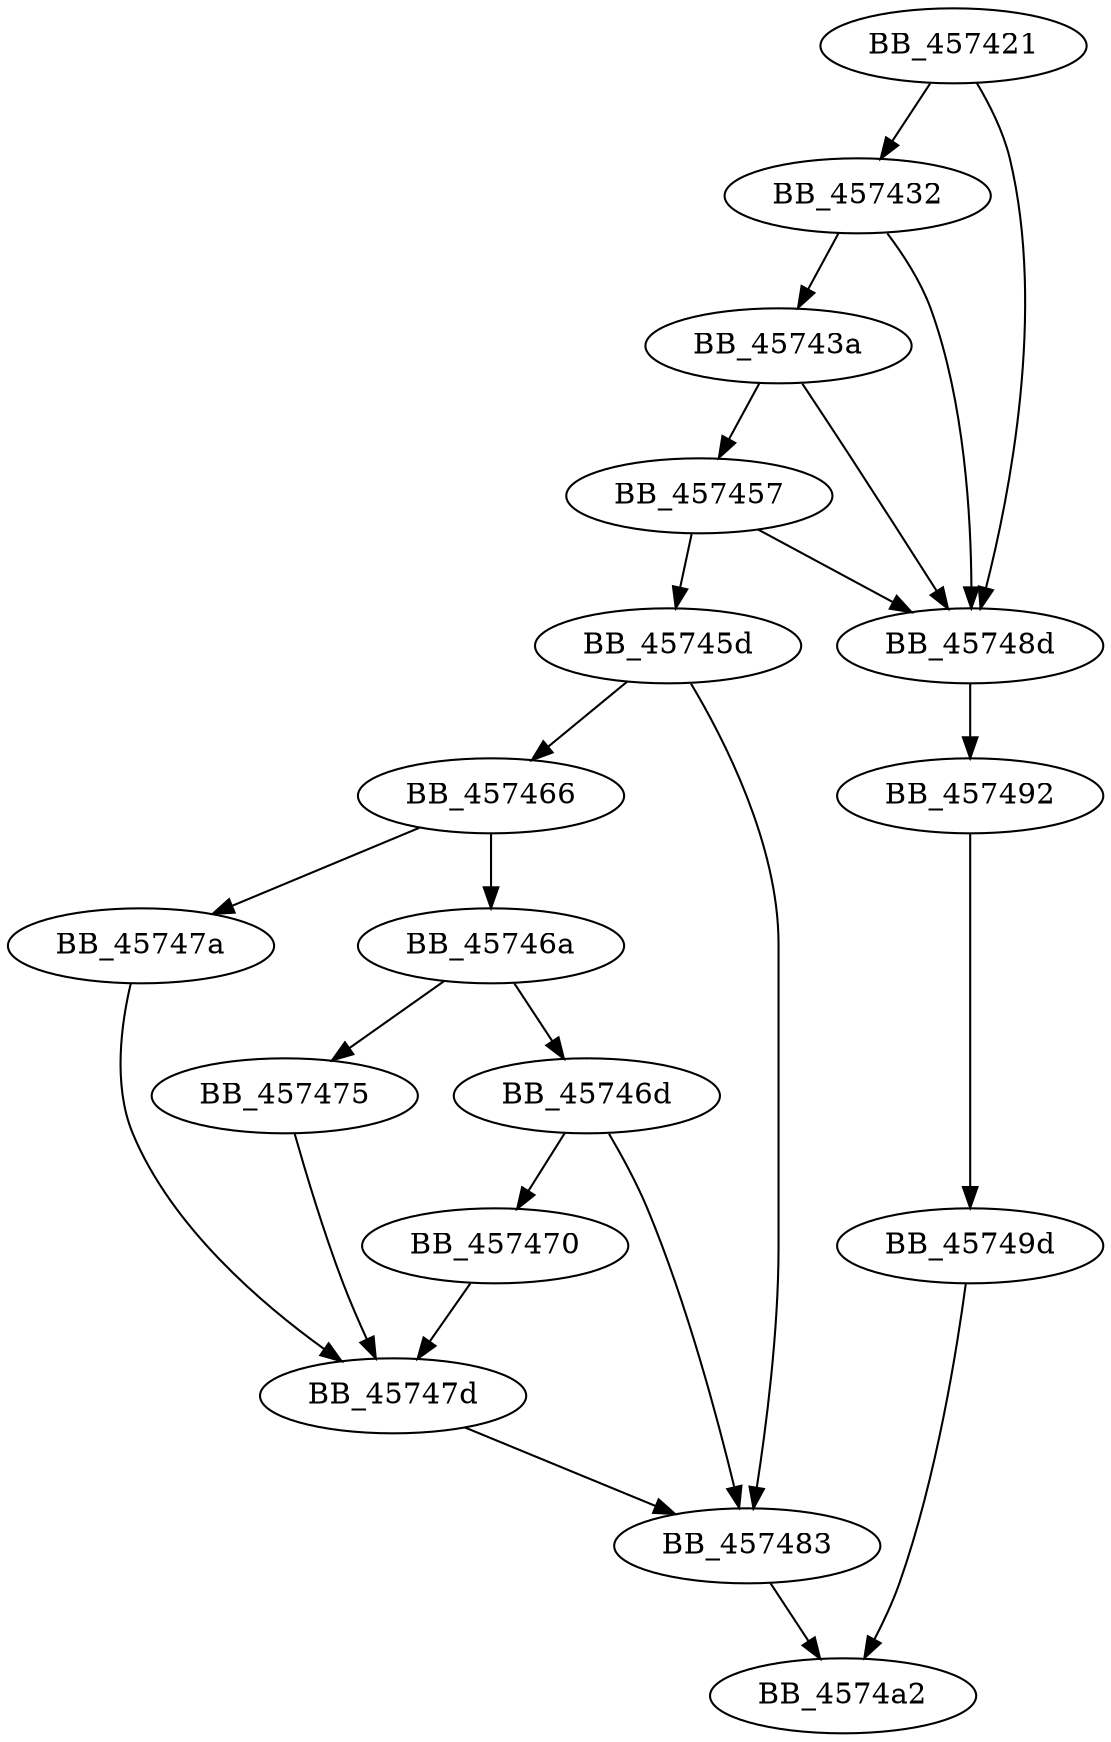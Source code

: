 DiGraph sub_457421{
BB_457421->BB_457432
BB_457421->BB_45748d
BB_457432->BB_45743a
BB_457432->BB_45748d
BB_45743a->BB_457457
BB_45743a->BB_45748d
BB_457457->BB_45745d
BB_457457->BB_45748d
BB_45745d->BB_457466
BB_45745d->BB_457483
BB_457466->BB_45746a
BB_457466->BB_45747a
BB_45746a->BB_45746d
BB_45746a->BB_457475
BB_45746d->BB_457470
BB_45746d->BB_457483
BB_457470->BB_45747d
BB_457475->BB_45747d
BB_45747a->BB_45747d
BB_45747d->BB_457483
BB_457483->BB_4574a2
BB_45748d->BB_457492
BB_457492->BB_45749d
BB_45749d->BB_4574a2
}
